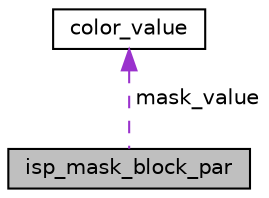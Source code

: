digraph "isp_mask_block_par"
{
 // LATEX_PDF_SIZE
  edge [fontname="Helvetica",fontsize="10",labelfontname="Helvetica",labelfontsize="10"];
  node [fontname="Helvetica",fontsize="10",shape=record];
  Node1 [label="isp_mask_block_par",height=0.2,width=0.4,color="black", fillcolor="grey75", style="filled", fontcolor="black",tooltip="每个通道的填充属性"];
  Node2 -> Node1 [dir="back",color="darkorchid3",fontsize="10",style="dashed",label=" mask_value" ,fontname="Helvetica"];
  Node2 [label="color_value",height=0.2,width=0.4,color="black", fillcolor="white", style="filled",URL="$structcolor__value.html",tooltip="填充数据"];
}
